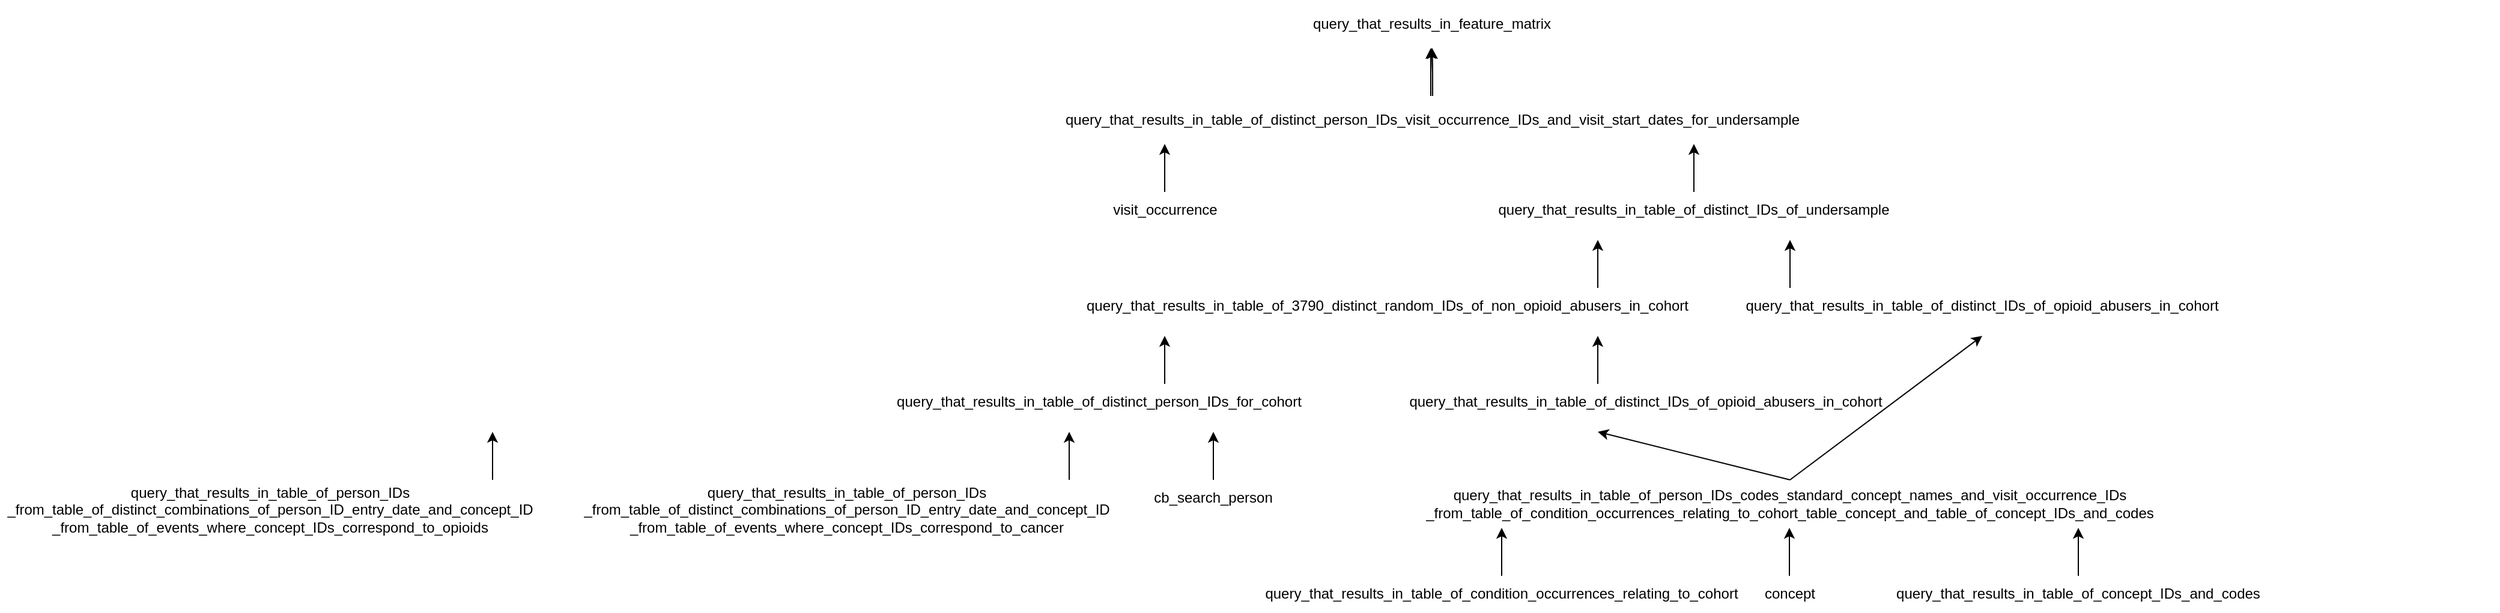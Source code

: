<mxfile version="21.6.5" type="github">
  <diagram name="Page-1" id="g_CQs1NWIx2WSFLsqrLt">
    <mxGraphModel dx="1666" dy="1099" grid="1" gridSize="10" guides="1" tooltips="1" connect="1" arrows="1" fold="1" page="1" pageScale="1" pageWidth="850" pageHeight="1100" math="0" shadow="0">
      <root>
        <mxCell id="0" />
        <mxCell id="1" parent="0" />
        <mxCell id="DglnRcJ5g5Zxvro3vOS6-1" value="query_that_results_in_feature_matrix" style="text;html=1;strokeColor=none;fillColor=none;align=center;verticalAlign=middle;whiteSpace=wrap;rounded=0;" vertex="1" parent="1">
          <mxGeometry x="317" y="40" width="210" height="40" as="geometry" />
        </mxCell>
        <mxCell id="DglnRcJ5g5Zxvro3vOS6-4" value="" style="edgeStyle=orthogonalEdgeStyle;rounded=0;orthogonalLoop=1;jettySize=auto;html=1;" edge="1" parent="1" source="DglnRcJ5g5Zxvro3vOS6-2" target="DglnRcJ5g5Zxvro3vOS6-1">
          <mxGeometry relative="1" as="geometry" />
        </mxCell>
        <mxCell id="DglnRcJ5g5Zxvro3vOS6-8" value="" style="edgeStyle=orthogonalEdgeStyle;rounded=0;orthogonalLoop=1;jettySize=auto;html=1;" edge="1" parent="1" source="DglnRcJ5g5Zxvro3vOS6-2" target="DglnRcJ5g5Zxvro3vOS6-1">
          <mxGeometry relative="1" as="geometry" />
        </mxCell>
        <mxCell id="DglnRcJ5g5Zxvro3vOS6-2" value="query_that_results_in_table_of_distinct_person_IDs_visit_occurrence_IDs_and_visit_start_dates_for_undersample" style="text;html=1;strokeColor=none;fillColor=none;align=center;verticalAlign=middle;whiteSpace=wrap;rounded=0;" vertex="1" parent="1">
          <mxGeometry x="110" y="120" width="625" height="40" as="geometry" />
        </mxCell>
        <mxCell id="DglnRcJ5g5Zxvro3vOS6-3" value="" style="endArrow=classic;html=1;rounded=0;" edge="1" parent="1">
          <mxGeometry width="50" height="50" relative="1" as="geometry">
            <mxPoint x="421" y="120" as="sourcePoint" />
            <mxPoint x="421" y="80" as="targetPoint" />
          </mxGeometry>
        </mxCell>
        <mxCell id="DglnRcJ5g5Zxvro3vOS6-5" value="" style="endArrow=classic;html=1;rounded=0;" edge="1" parent="1">
          <mxGeometry width="50" height="50" relative="1" as="geometry">
            <mxPoint x="199.5" y="200" as="sourcePoint" />
            <mxPoint x="199.5" y="160" as="targetPoint" />
          </mxGeometry>
        </mxCell>
        <mxCell id="DglnRcJ5g5Zxvro3vOS6-6" value="" style="endArrow=classic;html=1;rounded=0;" edge="1" parent="1">
          <mxGeometry width="50" height="50" relative="1" as="geometry">
            <mxPoint x="640" y="200" as="sourcePoint" />
            <mxPoint x="640" y="160" as="targetPoint" />
          </mxGeometry>
        </mxCell>
        <mxCell id="DglnRcJ5g5Zxvro3vOS6-7" value="visit_occurrence" style="text;html=1;strokeColor=none;fillColor=none;align=center;verticalAlign=middle;whiteSpace=wrap;rounded=0;" vertex="1" parent="1">
          <mxGeometry x="150" y="200" width="100" height="30" as="geometry" />
        </mxCell>
        <mxCell id="DglnRcJ5g5Zxvro3vOS6-9" value="query_that_results_in_table_of_distinct_IDs_of_undersample" style="text;html=1;strokeColor=none;fillColor=none;align=center;verticalAlign=middle;whiteSpace=wrap;rounded=0;" vertex="1" parent="1">
          <mxGeometry x="470" y="200" width="340" height="30" as="geometry" />
        </mxCell>
        <mxCell id="DglnRcJ5g5Zxvro3vOS6-11" value="query_that_results_in_table_of_3790_distinct_random_IDs_of_non_opioid_abusers_in_cohort" style="text;html=1;strokeColor=none;fillColor=none;align=center;verticalAlign=middle;whiteSpace=wrap;rounded=0;" vertex="1" parent="1">
          <mxGeometry x="130" y="280" width="510" height="30" as="geometry" />
        </mxCell>
        <mxCell id="DglnRcJ5g5Zxvro3vOS6-14" value="" style="endArrow=classic;html=1;rounded=0;" edge="1" parent="1">
          <mxGeometry width="50" height="50" relative="1" as="geometry">
            <mxPoint x="560" y="280" as="sourcePoint" />
            <mxPoint x="560" y="240" as="targetPoint" />
          </mxGeometry>
        </mxCell>
        <mxCell id="DglnRcJ5g5Zxvro3vOS6-15" value="" style="endArrow=classic;html=1;rounded=0;" edge="1" parent="1">
          <mxGeometry width="50" height="50" relative="1" as="geometry">
            <mxPoint x="720" y="280" as="sourcePoint" />
            <mxPoint x="720" y="240" as="targetPoint" />
          </mxGeometry>
        </mxCell>
        <mxCell id="DglnRcJ5g5Zxvro3vOS6-16" value="query_that_results_in_table_of_distinct_IDs_of_opioid_abusers_in_cohort" style="text;html=1;strokeColor=none;fillColor=none;align=center;verticalAlign=middle;whiteSpace=wrap;rounded=0;" vertex="1" parent="1">
          <mxGeometry x="680" y="280" width="400" height="30" as="geometry" />
        </mxCell>
        <mxCell id="DglnRcJ5g5Zxvro3vOS6-17" value="" style="endArrow=classic;html=1;rounded=0;" edge="1" parent="1">
          <mxGeometry width="50" height="50" relative="1" as="geometry">
            <mxPoint x="560" y="360" as="sourcePoint" />
            <mxPoint x="560" y="320" as="targetPoint" />
          </mxGeometry>
        </mxCell>
        <mxCell id="DglnRcJ5g5Zxvro3vOS6-18" value="" style="endArrow=classic;html=1;rounded=0;" edge="1" parent="1">
          <mxGeometry width="50" height="50" relative="1" as="geometry">
            <mxPoint x="199.5" y="360" as="sourcePoint" />
            <mxPoint x="199.5" y="320" as="targetPoint" />
          </mxGeometry>
        </mxCell>
        <mxCell id="DglnRcJ5g5Zxvro3vOS6-19" value="query_that_results_in_table_of_distinct_person_IDs_for_cohort" style="text;html=1;strokeColor=none;fillColor=none;align=center;verticalAlign=middle;whiteSpace=wrap;rounded=0;" vertex="1" parent="1">
          <mxGeometry x="-30" y="360" width="350" height="30" as="geometry" />
        </mxCell>
        <mxCell id="DglnRcJ5g5Zxvro3vOS6-20" value="query_that_results_in_table_of_distinct_IDs_of_opioid_abusers_in_cohort" style="text;html=1;strokeColor=none;fillColor=none;align=center;verticalAlign=middle;whiteSpace=wrap;rounded=0;" vertex="1" parent="1">
          <mxGeometry x="400" y="360" width="400" height="30" as="geometry" />
        </mxCell>
        <mxCell id="DglnRcJ5g5Zxvro3vOS6-22" value="" style="endArrow=classic;html=1;rounded=0;" edge="1" parent="1">
          <mxGeometry width="50" height="50" relative="1" as="geometry">
            <mxPoint x="720" y="440" as="sourcePoint" />
            <mxPoint x="560" y="400" as="targetPoint" />
          </mxGeometry>
        </mxCell>
        <mxCell id="DglnRcJ5g5Zxvro3vOS6-23" value="" style="endArrow=classic;html=1;rounded=0;" edge="1" parent="1">
          <mxGeometry width="50" height="50" relative="1" as="geometry">
            <mxPoint x="720" y="440" as="sourcePoint" />
            <mxPoint x="880" y="320" as="targetPoint" />
          </mxGeometry>
        </mxCell>
        <mxCell id="DglnRcJ5g5Zxvro3vOS6-24" value="query_that_results_in_table_of_person_IDs_codes_standard_concept_names_and_visit_occurrence_IDs&lt;br&gt;_from_table_of_condition_occurrences_relating_to_cohort_table_concept_and_table_of_concept_IDs_and_codes" style="text;html=1;strokeColor=none;fillColor=none;align=center;verticalAlign=middle;whiteSpace=wrap;rounded=0;" vertex="1" parent="1">
          <mxGeometry x="130" y="440" width="1180" height="40" as="geometry" />
        </mxCell>
        <mxCell id="DglnRcJ5g5Zxvro3vOS6-28" value="" style="endArrow=classic;html=1;rounded=0;" edge="1" parent="1">
          <mxGeometry width="50" height="50" relative="1" as="geometry">
            <mxPoint x="480" y="520" as="sourcePoint" />
            <mxPoint x="480" y="480" as="targetPoint" />
          </mxGeometry>
        </mxCell>
        <mxCell id="DglnRcJ5g5Zxvro3vOS6-29" value="query_that_results_in_table_of_condition_occurrences_relating_to_cohort" style="text;html=1;strokeColor=none;fillColor=none;align=center;verticalAlign=middle;whiteSpace=wrap;rounded=0;" vertex="1" parent="1">
          <mxGeometry x="280" y="520" width="400" height="30" as="geometry" />
        </mxCell>
        <mxCell id="DglnRcJ5g5Zxvro3vOS6-30" value="" style="endArrow=classic;html=1;rounded=0;" edge="1" parent="1">
          <mxGeometry width="50" height="50" relative="1" as="geometry">
            <mxPoint x="960" y="520" as="sourcePoint" />
            <mxPoint x="960" y="480" as="targetPoint" />
          </mxGeometry>
        </mxCell>
        <mxCell id="DglnRcJ5g5Zxvro3vOS6-31" value="" style="endArrow=classic;html=1;rounded=0;" edge="1" parent="1">
          <mxGeometry width="50" height="50" relative="1" as="geometry">
            <mxPoint x="719.5" y="520" as="sourcePoint" />
            <mxPoint x="719.5" y="480" as="targetPoint" />
          </mxGeometry>
        </mxCell>
        <mxCell id="DglnRcJ5g5Zxvro3vOS6-32" value="concept" style="text;html=1;strokeColor=none;fillColor=none;align=center;verticalAlign=middle;whiteSpace=wrap;rounded=0;" vertex="1" parent="1">
          <mxGeometry x="690" y="520" width="60" height="30" as="geometry" />
        </mxCell>
        <mxCell id="DglnRcJ5g5Zxvro3vOS6-33" value="query_that_results_in_table_of_concept_IDs_and_codes" style="text;html=1;strokeColor=none;fillColor=none;align=center;verticalAlign=middle;whiteSpace=wrap;rounded=0;" vertex="1" parent="1">
          <mxGeometry x="800" y="520" width="320" height="30" as="geometry" />
        </mxCell>
        <mxCell id="DglnRcJ5g5Zxvro3vOS6-35" value="" style="endArrow=classic;html=1;rounded=0;" edge="1" parent="1">
          <mxGeometry width="50" height="50" relative="1" as="geometry">
            <mxPoint x="240" y="440" as="sourcePoint" />
            <mxPoint x="240" y="400" as="targetPoint" />
          </mxGeometry>
        </mxCell>
        <mxCell id="DglnRcJ5g5Zxvro3vOS6-36" value="cb_search_person" style="text;html=1;strokeColor=none;fillColor=none;align=center;verticalAlign=middle;whiteSpace=wrap;rounded=0;" vertex="1" parent="1">
          <mxGeometry x="210" y="440" width="60" height="30" as="geometry" />
        </mxCell>
        <mxCell id="DglnRcJ5g5Zxvro3vOS6-37" value="" style="endArrow=classic;html=1;rounded=0;" edge="1" parent="1">
          <mxGeometry width="50" height="50" relative="1" as="geometry">
            <mxPoint x="120" y="440" as="sourcePoint" />
            <mxPoint x="120" y="400" as="targetPoint" />
          </mxGeometry>
        </mxCell>
        <mxCell id="DglnRcJ5g5Zxvro3vOS6-38" value="query_that_results_in_table_of_person_IDs&lt;br&gt;_from_table_of_distinct_combinations_of_person_ID_entry_date_and_concept_ID&lt;br&gt;_from_table_of_events_where_concept_IDs_correspond_to_cancer" style="text;html=1;strokeColor=none;fillColor=none;align=center;verticalAlign=middle;whiteSpace=wrap;rounded=0;" vertex="1" parent="1">
          <mxGeometry x="-290" y="440" width="450" height="50" as="geometry" />
        </mxCell>
        <mxCell id="DglnRcJ5g5Zxvro3vOS6-39" value="" style="endArrow=classic;html=1;rounded=0;" edge="1" parent="1">
          <mxGeometry width="50" height="50" relative="1" as="geometry">
            <mxPoint x="-360" y="440" as="sourcePoint" />
            <mxPoint x="-360" y="400" as="targetPoint" />
          </mxGeometry>
        </mxCell>
        <mxCell id="DglnRcJ5g5Zxvro3vOS6-40" value="query_that_results_in_table_of_person_IDs&lt;br&gt;_from_table_of_distinct_combinations_of_person_ID_entry_date_and_concept_ID&lt;br&gt;_from_table_of_events_where_concept_IDs_correspond_to_opioids" style="text;html=1;strokeColor=none;fillColor=none;align=center;verticalAlign=middle;whiteSpace=wrap;rounded=0;" vertex="1" parent="1">
          <mxGeometry x="-770" y="440" width="450" height="50" as="geometry" />
        </mxCell>
      </root>
    </mxGraphModel>
  </diagram>
</mxfile>
